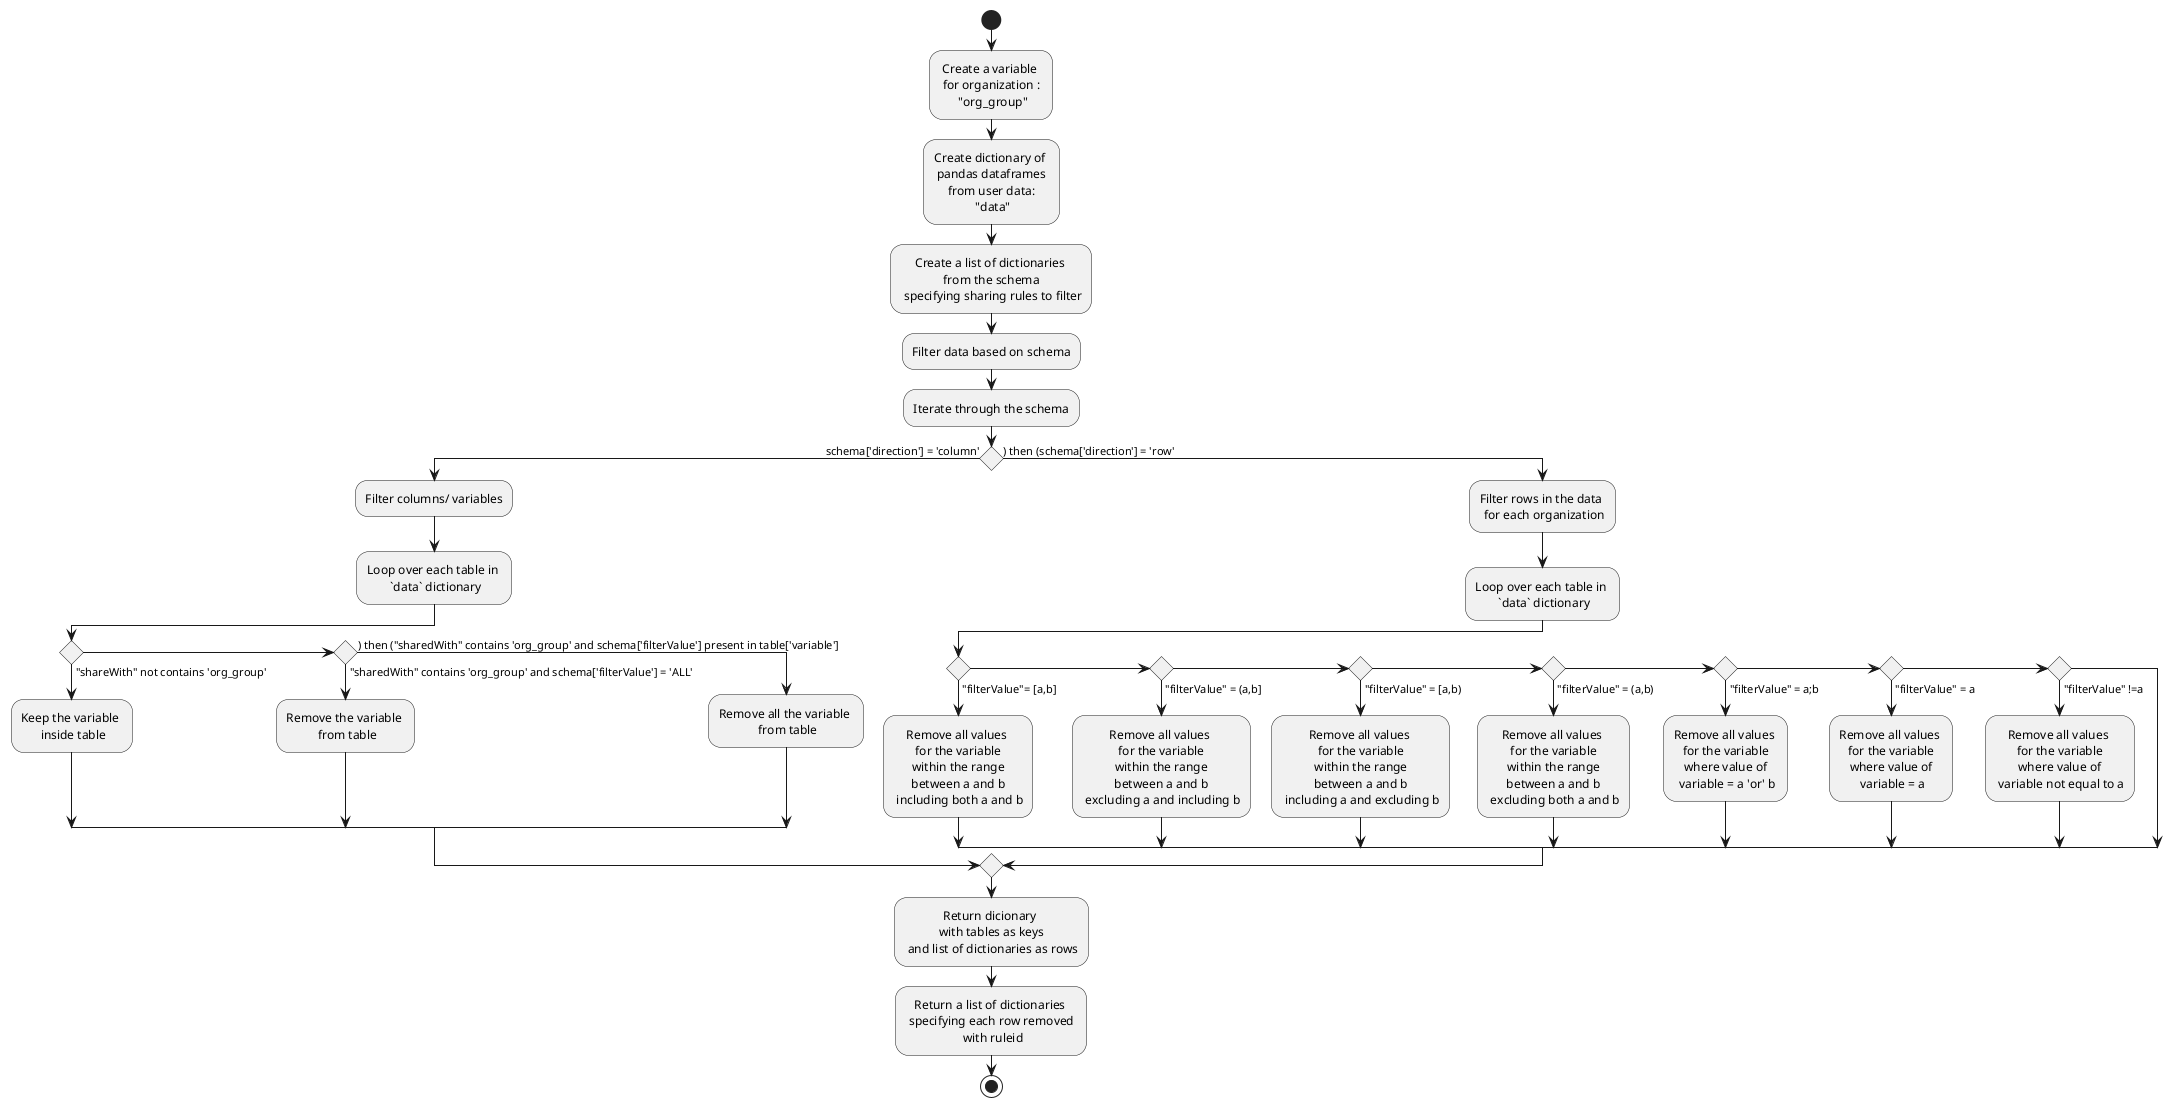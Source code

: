 @startuml activitydiagram
skinparam DefaultTextAlignment center
start

:Create a variable \n for organization : \n "org_group";

:Create dictionary of \n pandas dataframes \n from user data: \n "data";

:Create a list of dictionaries \n from the schema \n specifying sharing rules to filter;

:Filter data based on schema;

:Iterate through the schema;

    if () then (schema['direction'] = 'column')

        :Filter columns/ variables;

        :Loop over each table in \n `data` dictionary;

            if () then ("shareWith" not contains 'org_group')

                :Keep the variable \n inside table;

            elseif () then ("sharedWith" contains 'org_group' and schema['filterValue'] = 'ALL')

                :Remove the variable \n from table;

            else () then ("sharedWith" contains 'org_group' and schema['filterValue'] present in table['variable'])

                :Remove all the variable \n from table; 

            endif;

    else () then (schema['direction'] = 'row')

        :Filter rows in the data \n for each organization;

        :Loop over each table in \n `data` dictionary;

        if () then ("filterValue"= [a,b])

            :Remove all values \n for the variable \n within the range \n between a and b \n including both a and b;
        
        elseif () then ("filterValue" = (a,b])
            
            :Remove all values \n for the variable \n within the range \n between a and b \n excluding a and including b;
        
        elseif () then ("filterValue" = [a,b))
            
            :Remove all values \n for the variable \n within the range \n between a and b \n including a and excluding b;
        
        elseif () then ("filterValue" = (a,b))
            
            :Remove all values \n for the variable \n within the range \n between a and b \n excluding both a and b;
        
        elseif () then ("filterValue" = a;b)
            
            :Remove all values \n for the variable \n where value of \n variable = a 'or' b;
        
        elseif () then ("filterValue" = a)
            
            :Remove all values \n for the variable \n where value of \n variable = a;
        
        elseif () then ("filterValue" !=a)
            
            :Remove all values \n for the variable \n where value of \n variable not equal to a;
        
        endif
    
    endif;

:Return dicionary \n with tables as keys \n and list of dictionaries as rows; 

:Return a list of dictionaries \n specifying each row removed \n with ruleid;
stop
@enduml